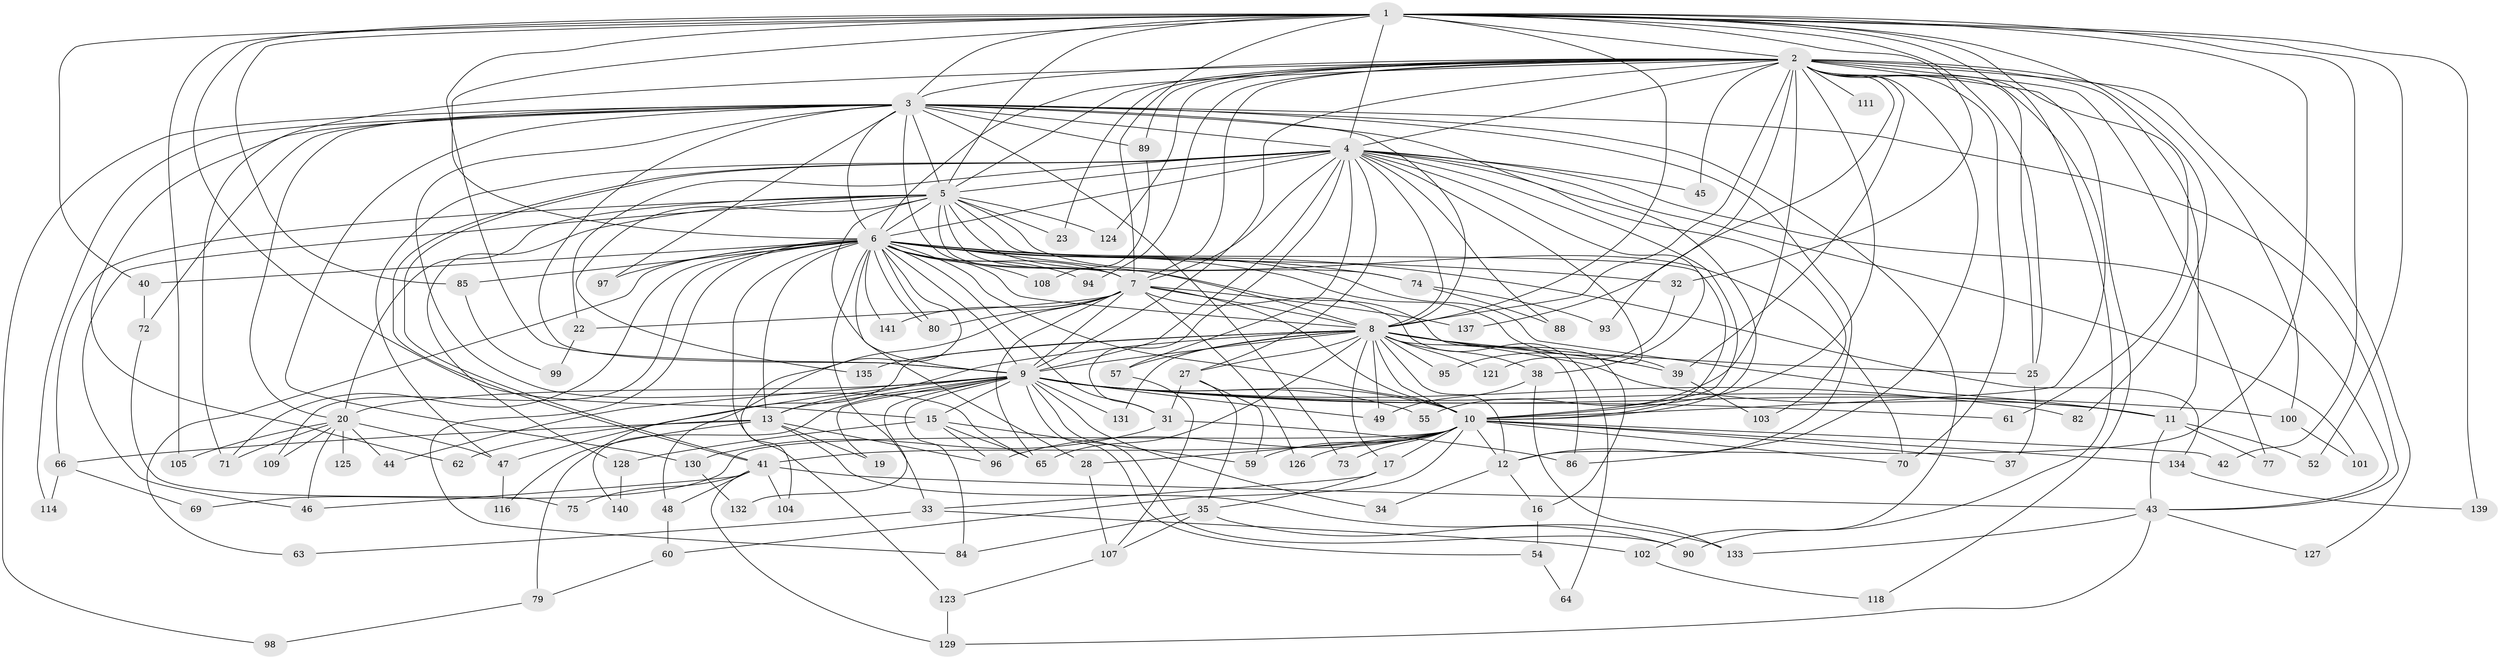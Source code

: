 // original degree distribution, {21: 0.013986013986013986, 24: 0.013986013986013986, 18: 0.013986013986013986, 35: 0.006993006993006993, 26: 0.006993006993006993, 25: 0.006993006993006993, 23: 0.006993006993006993, 7: 0.013986013986013986, 6: 0.02097902097902098, 3: 0.2727272727272727, 4: 0.09090909090909091, 2: 0.4755244755244755, 9: 0.006993006993006993, 5: 0.03496503496503497, 8: 0.013986013986013986}
// Generated by graph-tools (version 1.1) at 2025/11/02/27/25 16:11:01]
// undirected, 108 vertices, 267 edges
graph export_dot {
graph [start="1"]
  node [color=gray90,style=filled];
  1 [super="+14"];
  2 [super="+87"];
  3 [super="+50"];
  4 [super="+58"];
  5 [super="+67"];
  6 [super="+30"];
  7 [super="+24"];
  8 [super="+92"];
  9 [super="+21"];
  10 [super="+113"];
  11 [super="+78"];
  12 [super="+18"];
  13 [super="+29"];
  15 [super="+119"];
  16;
  17;
  19;
  20 [super="+26"];
  22;
  23;
  25 [super="+81"];
  27;
  28;
  31 [super="+56"];
  32 [super="+36"];
  33 [super="+68"];
  34;
  35 [super="+142"];
  37;
  38;
  39 [super="+120"];
  40;
  41 [super="+51"];
  42;
  43 [super="+91"];
  44;
  45;
  46 [super="+53"];
  47 [super="+76"];
  48;
  49 [super="+106"];
  52;
  54;
  55;
  57 [super="+115"];
  59 [super="+117"];
  60;
  61;
  62;
  63;
  64;
  65 [super="+83"];
  66;
  69;
  70 [super="+122"];
  71;
  72;
  73;
  74;
  75;
  77;
  79;
  80 [super="+110"];
  82;
  84 [super="+112"];
  85;
  86 [super="+143"];
  88;
  89;
  90;
  93;
  94;
  95;
  96;
  97;
  98;
  99;
  100;
  101;
  102;
  103;
  104;
  105;
  107;
  108;
  109;
  111;
  114;
  116;
  118;
  121;
  123 [super="+136"];
  124;
  125;
  126;
  127;
  128;
  129;
  130;
  131;
  132;
  133 [super="+138"];
  134;
  135;
  137;
  139;
  140;
  141;
  1 -- 2;
  1 -- 3;
  1 -- 4 [weight=2];
  1 -- 5;
  1 -- 6;
  1 -- 7;
  1 -- 8;
  1 -- 9;
  1 -- 10;
  1 -- 12;
  1 -- 15;
  1 -- 25;
  1 -- 40;
  1 -- 42;
  1 -- 52;
  1 -- 61;
  1 -- 82;
  1 -- 85;
  1 -- 105;
  1 -- 139;
  1 -- 32;
  2 -- 3;
  2 -- 4;
  2 -- 5;
  2 -- 6;
  2 -- 7;
  2 -- 8;
  2 -- 9;
  2 -- 10;
  2 -- 11;
  2 -- 23;
  2 -- 45;
  2 -- 55;
  2 -- 70;
  2 -- 77;
  2 -- 89;
  2 -- 90;
  2 -- 94;
  2 -- 111 [weight=2];
  2 -- 118;
  2 -- 86;
  2 -- 100;
  2 -- 71;
  2 -- 137;
  2 -- 124;
  2 -- 93;
  2 -- 127;
  2 -- 39;
  2 -- 25;
  3 -- 4;
  3 -- 5 [weight=2];
  3 -- 6;
  3 -- 7;
  3 -- 8 [weight=2];
  3 -- 9;
  3 -- 10;
  3 -- 20;
  3 -- 43;
  3 -- 62;
  3 -- 65;
  3 -- 72;
  3 -- 73;
  3 -- 102;
  3 -- 114;
  3 -- 130;
  3 -- 97;
  3 -- 98;
  3 -- 89;
  3 -- 12;
  4 -- 5;
  4 -- 6;
  4 -- 7;
  4 -- 8;
  4 -- 9;
  4 -- 10;
  4 -- 22;
  4 -- 27;
  4 -- 31;
  4 -- 38;
  4 -- 41;
  4 -- 41;
  4 -- 45;
  4 -- 47;
  4 -- 57;
  4 -- 88;
  4 -- 95;
  4 -- 101;
  4 -- 103;
  4 -- 43;
  5 -- 6;
  5 -- 7;
  5 -- 8;
  5 -- 9;
  5 -- 10;
  5 -- 23;
  5 -- 46;
  5 -- 66;
  5 -- 74;
  5 -- 124;
  5 -- 128;
  5 -- 135;
  5 -- 70;
  5 -- 20;
  6 -- 7;
  6 -- 8;
  6 -- 9;
  6 -- 10;
  6 -- 16;
  6 -- 28 [weight=2];
  6 -- 31;
  6 -- 32 [weight=2];
  6 -- 33 [weight=2];
  6 -- 39;
  6 -- 63;
  6 -- 71;
  6 -- 74;
  6 -- 80;
  6 -- 80;
  6 -- 85;
  6 -- 94;
  6 -- 97;
  6 -- 104;
  6 -- 108;
  6 -- 109;
  6 -- 123;
  6 -- 134;
  6 -- 141;
  6 -- 11;
  6 -- 40;
  6 -- 13;
  6 -- 84;
  7 -- 8;
  7 -- 9;
  7 -- 10;
  7 -- 22;
  7 -- 48;
  7 -- 64;
  7 -- 65;
  7 -- 137;
  7 -- 141;
  7 -- 126;
  7 -- 80;
  8 -- 9;
  8 -- 10;
  8 -- 11;
  8 -- 12;
  8 -- 13;
  8 -- 17;
  8 -- 25;
  8 -- 27;
  8 -- 38;
  8 -- 39;
  8 -- 49;
  8 -- 57;
  8 -- 79;
  8 -- 86;
  8 -- 95;
  8 -- 131;
  8 -- 135;
  8 -- 65;
  8 -- 121;
  9 -- 10;
  9 -- 13;
  9 -- 15;
  9 -- 19;
  9 -- 20;
  9 -- 34;
  9 -- 44;
  9 -- 54;
  9 -- 55;
  9 -- 82;
  9 -- 90;
  9 -- 100;
  9 -- 131;
  9 -- 132;
  9 -- 140;
  9 -- 84;
  9 -- 11;
  9 -- 61;
  9 -- 49;
  9 -- 47;
  10 -- 17;
  10 -- 28;
  10 -- 37;
  10 -- 42;
  10 -- 59;
  10 -- 60;
  10 -- 69;
  10 -- 70;
  10 -- 73;
  10 -- 96;
  10 -- 126;
  10 -- 134;
  10 -- 41;
  10 -- 12;
  11 -- 43;
  11 -- 52;
  11 -- 77;
  12 -- 16;
  12 -- 34;
  13 -- 19;
  13 -- 62;
  13 -- 66;
  13 -- 96;
  13 -- 116;
  13 -- 133;
  15 -- 59;
  15 -- 128;
  15 -- 96;
  15 -- 65;
  16 -- 54;
  17 -- 33;
  17 -- 35;
  20 -- 47;
  20 -- 71;
  20 -- 105;
  20 -- 109;
  20 -- 125 [weight=2];
  20 -- 44;
  20 -- 46;
  22 -- 99;
  25 -- 37;
  27 -- 35;
  27 -- 59;
  27 -- 31;
  28 -- 107;
  31 -- 86;
  31 -- 130;
  32 -- 121;
  33 -- 63;
  33 -- 102;
  35 -- 84;
  35 -- 107;
  35 -- 90;
  38 -- 49;
  38 -- 133;
  39 -- 103;
  40 -- 72;
  41 -- 46;
  41 -- 48;
  41 -- 75;
  41 -- 104;
  41 -- 129;
  41 -- 43;
  43 -- 127;
  43 -- 129;
  43 -- 133;
  47 -- 116;
  48 -- 60;
  54 -- 64;
  57 -- 107;
  60 -- 79;
  66 -- 69;
  66 -- 114;
  72 -- 75;
  74 -- 88;
  74 -- 93;
  79 -- 98;
  85 -- 99;
  89 -- 108;
  100 -- 101;
  102 -- 118;
  107 -- 123;
  123 -- 129;
  128 -- 140;
  130 -- 132;
  134 -- 139;
}
